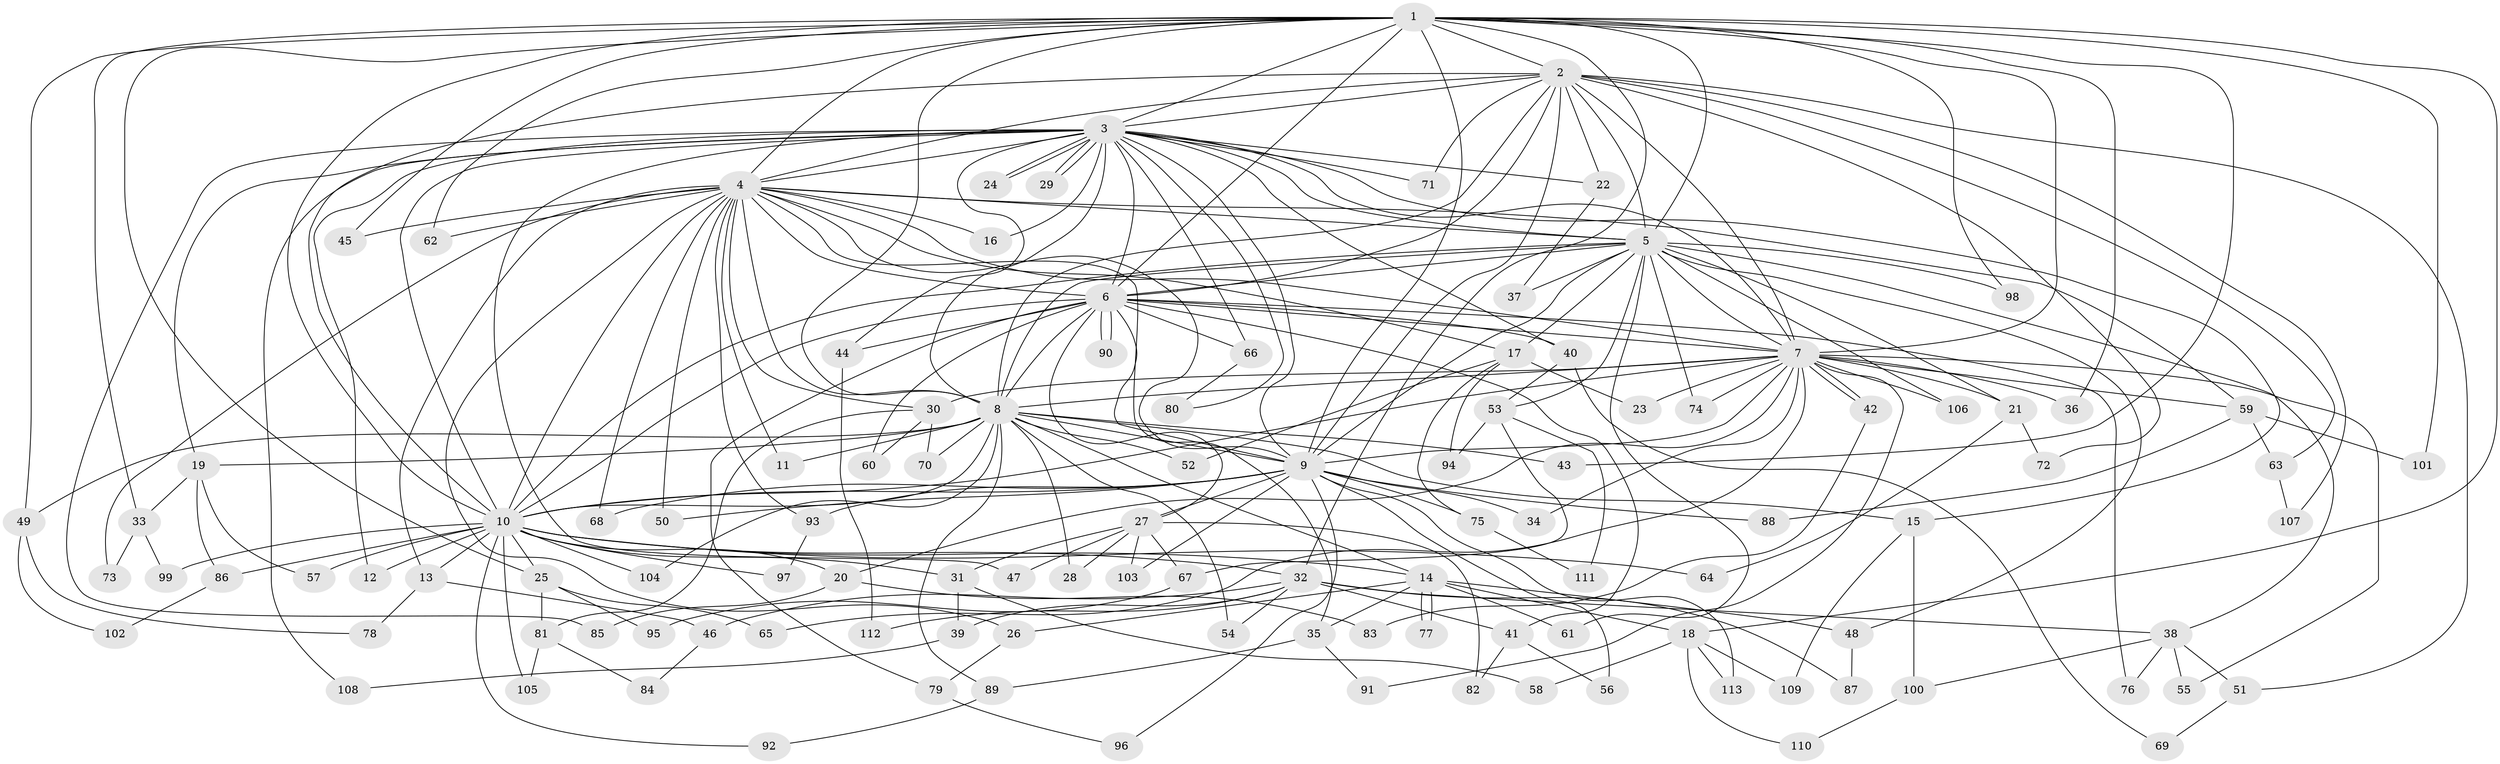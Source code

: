 // coarse degree distribution, {18: 0.021739130434782608, 1: 0.08695652173913043, 4: 0.1956521739130435, 15: 0.06521739130434782, 2: 0.17391304347826086, 17: 0.021739130434782608, 5: 0.13043478260869565, 3: 0.08695652173913043, 11: 0.021739130434782608, 6: 0.043478260869565216, 7: 0.06521739130434782, 20: 0.021739130434782608, 19: 0.043478260869565216, 10: 0.021739130434782608}
// Generated by graph-tools (version 1.1) at 2025/36/03/04/25 23:36:20]
// undirected, 113 vertices, 251 edges
graph export_dot {
  node [color=gray90,style=filled];
  1;
  2;
  3;
  4;
  5;
  6;
  7;
  8;
  9;
  10;
  11;
  12;
  13;
  14;
  15;
  16;
  17;
  18;
  19;
  20;
  21;
  22;
  23;
  24;
  25;
  26;
  27;
  28;
  29;
  30;
  31;
  32;
  33;
  34;
  35;
  36;
  37;
  38;
  39;
  40;
  41;
  42;
  43;
  44;
  45;
  46;
  47;
  48;
  49;
  50;
  51;
  52;
  53;
  54;
  55;
  56;
  57;
  58;
  59;
  60;
  61;
  62;
  63;
  64;
  65;
  66;
  67;
  68;
  69;
  70;
  71;
  72;
  73;
  74;
  75;
  76;
  77;
  78;
  79;
  80;
  81;
  82;
  83;
  84;
  85;
  86;
  87;
  88;
  89;
  90;
  91;
  92;
  93;
  94;
  95;
  96;
  97;
  98;
  99;
  100;
  101;
  102;
  103;
  104;
  105;
  106;
  107;
  108;
  109;
  110;
  111;
  112;
  113;
  1 -- 2;
  1 -- 3;
  1 -- 4;
  1 -- 5;
  1 -- 6;
  1 -- 7;
  1 -- 8;
  1 -- 9;
  1 -- 10;
  1 -- 18;
  1 -- 25;
  1 -- 32;
  1 -- 33;
  1 -- 36;
  1 -- 43;
  1 -- 45;
  1 -- 49;
  1 -- 62;
  1 -- 98;
  1 -- 101;
  2 -- 3;
  2 -- 4;
  2 -- 5;
  2 -- 6;
  2 -- 7;
  2 -- 8;
  2 -- 9;
  2 -- 10;
  2 -- 22;
  2 -- 51;
  2 -- 63;
  2 -- 71;
  2 -- 72;
  2 -- 107;
  3 -- 4;
  3 -- 5;
  3 -- 6;
  3 -- 7;
  3 -- 8;
  3 -- 9;
  3 -- 10;
  3 -- 12;
  3 -- 15;
  3 -- 16;
  3 -- 19;
  3 -- 22;
  3 -- 24;
  3 -- 24;
  3 -- 29;
  3 -- 29;
  3 -- 40;
  3 -- 44;
  3 -- 47;
  3 -- 66;
  3 -- 71;
  3 -- 80;
  3 -- 85;
  3 -- 108;
  4 -- 5;
  4 -- 6;
  4 -- 7;
  4 -- 8;
  4 -- 9;
  4 -- 10;
  4 -- 11;
  4 -- 13;
  4 -- 16;
  4 -- 17;
  4 -- 26;
  4 -- 30;
  4 -- 35;
  4 -- 45;
  4 -- 50;
  4 -- 59;
  4 -- 62;
  4 -- 68;
  4 -- 73;
  4 -- 93;
  5 -- 6;
  5 -- 7;
  5 -- 8;
  5 -- 9;
  5 -- 10;
  5 -- 17;
  5 -- 21;
  5 -- 37;
  5 -- 38;
  5 -- 48;
  5 -- 53;
  5 -- 61;
  5 -- 74;
  5 -- 98;
  5 -- 106;
  6 -- 7;
  6 -- 8;
  6 -- 9;
  6 -- 10;
  6 -- 27;
  6 -- 40;
  6 -- 41;
  6 -- 44;
  6 -- 60;
  6 -- 66;
  6 -- 76;
  6 -- 79;
  6 -- 90;
  6 -- 90;
  7 -- 8;
  7 -- 9;
  7 -- 10;
  7 -- 20;
  7 -- 21;
  7 -- 23;
  7 -- 30;
  7 -- 34;
  7 -- 36;
  7 -- 42;
  7 -- 42;
  7 -- 55;
  7 -- 59;
  7 -- 65;
  7 -- 74;
  7 -- 91;
  7 -- 106;
  8 -- 9;
  8 -- 10;
  8 -- 11;
  8 -- 14;
  8 -- 15;
  8 -- 19;
  8 -- 28;
  8 -- 43;
  8 -- 49;
  8 -- 52;
  8 -- 54;
  8 -- 70;
  8 -- 89;
  8 -- 104;
  9 -- 10;
  9 -- 27;
  9 -- 34;
  9 -- 50;
  9 -- 56;
  9 -- 68;
  9 -- 75;
  9 -- 88;
  9 -- 93;
  9 -- 96;
  9 -- 103;
  9 -- 113;
  10 -- 12;
  10 -- 13;
  10 -- 14;
  10 -- 20;
  10 -- 25;
  10 -- 31;
  10 -- 32;
  10 -- 57;
  10 -- 64;
  10 -- 86;
  10 -- 92;
  10 -- 97;
  10 -- 99;
  10 -- 104;
  10 -- 105;
  13 -- 46;
  13 -- 78;
  14 -- 18;
  14 -- 26;
  14 -- 35;
  14 -- 48;
  14 -- 61;
  14 -- 77;
  14 -- 77;
  15 -- 100;
  15 -- 109;
  17 -- 23;
  17 -- 52;
  17 -- 75;
  17 -- 94;
  18 -- 58;
  18 -- 109;
  18 -- 110;
  18 -- 113;
  19 -- 33;
  19 -- 57;
  19 -- 86;
  20 -- 83;
  20 -- 85;
  21 -- 64;
  21 -- 72;
  22 -- 37;
  25 -- 65;
  25 -- 81;
  25 -- 95;
  26 -- 79;
  27 -- 28;
  27 -- 31;
  27 -- 47;
  27 -- 67;
  27 -- 82;
  27 -- 103;
  30 -- 60;
  30 -- 70;
  30 -- 81;
  31 -- 39;
  31 -- 58;
  32 -- 38;
  32 -- 39;
  32 -- 41;
  32 -- 46;
  32 -- 54;
  32 -- 87;
  32 -- 112;
  33 -- 73;
  33 -- 99;
  35 -- 89;
  35 -- 91;
  38 -- 51;
  38 -- 55;
  38 -- 76;
  38 -- 100;
  39 -- 108;
  40 -- 53;
  40 -- 69;
  41 -- 56;
  41 -- 82;
  42 -- 83;
  44 -- 112;
  46 -- 84;
  48 -- 87;
  49 -- 78;
  49 -- 102;
  51 -- 69;
  53 -- 67;
  53 -- 94;
  53 -- 111;
  59 -- 63;
  59 -- 88;
  59 -- 101;
  63 -- 107;
  66 -- 80;
  67 -- 95;
  75 -- 111;
  79 -- 96;
  81 -- 84;
  81 -- 105;
  86 -- 102;
  89 -- 92;
  93 -- 97;
  100 -- 110;
}
